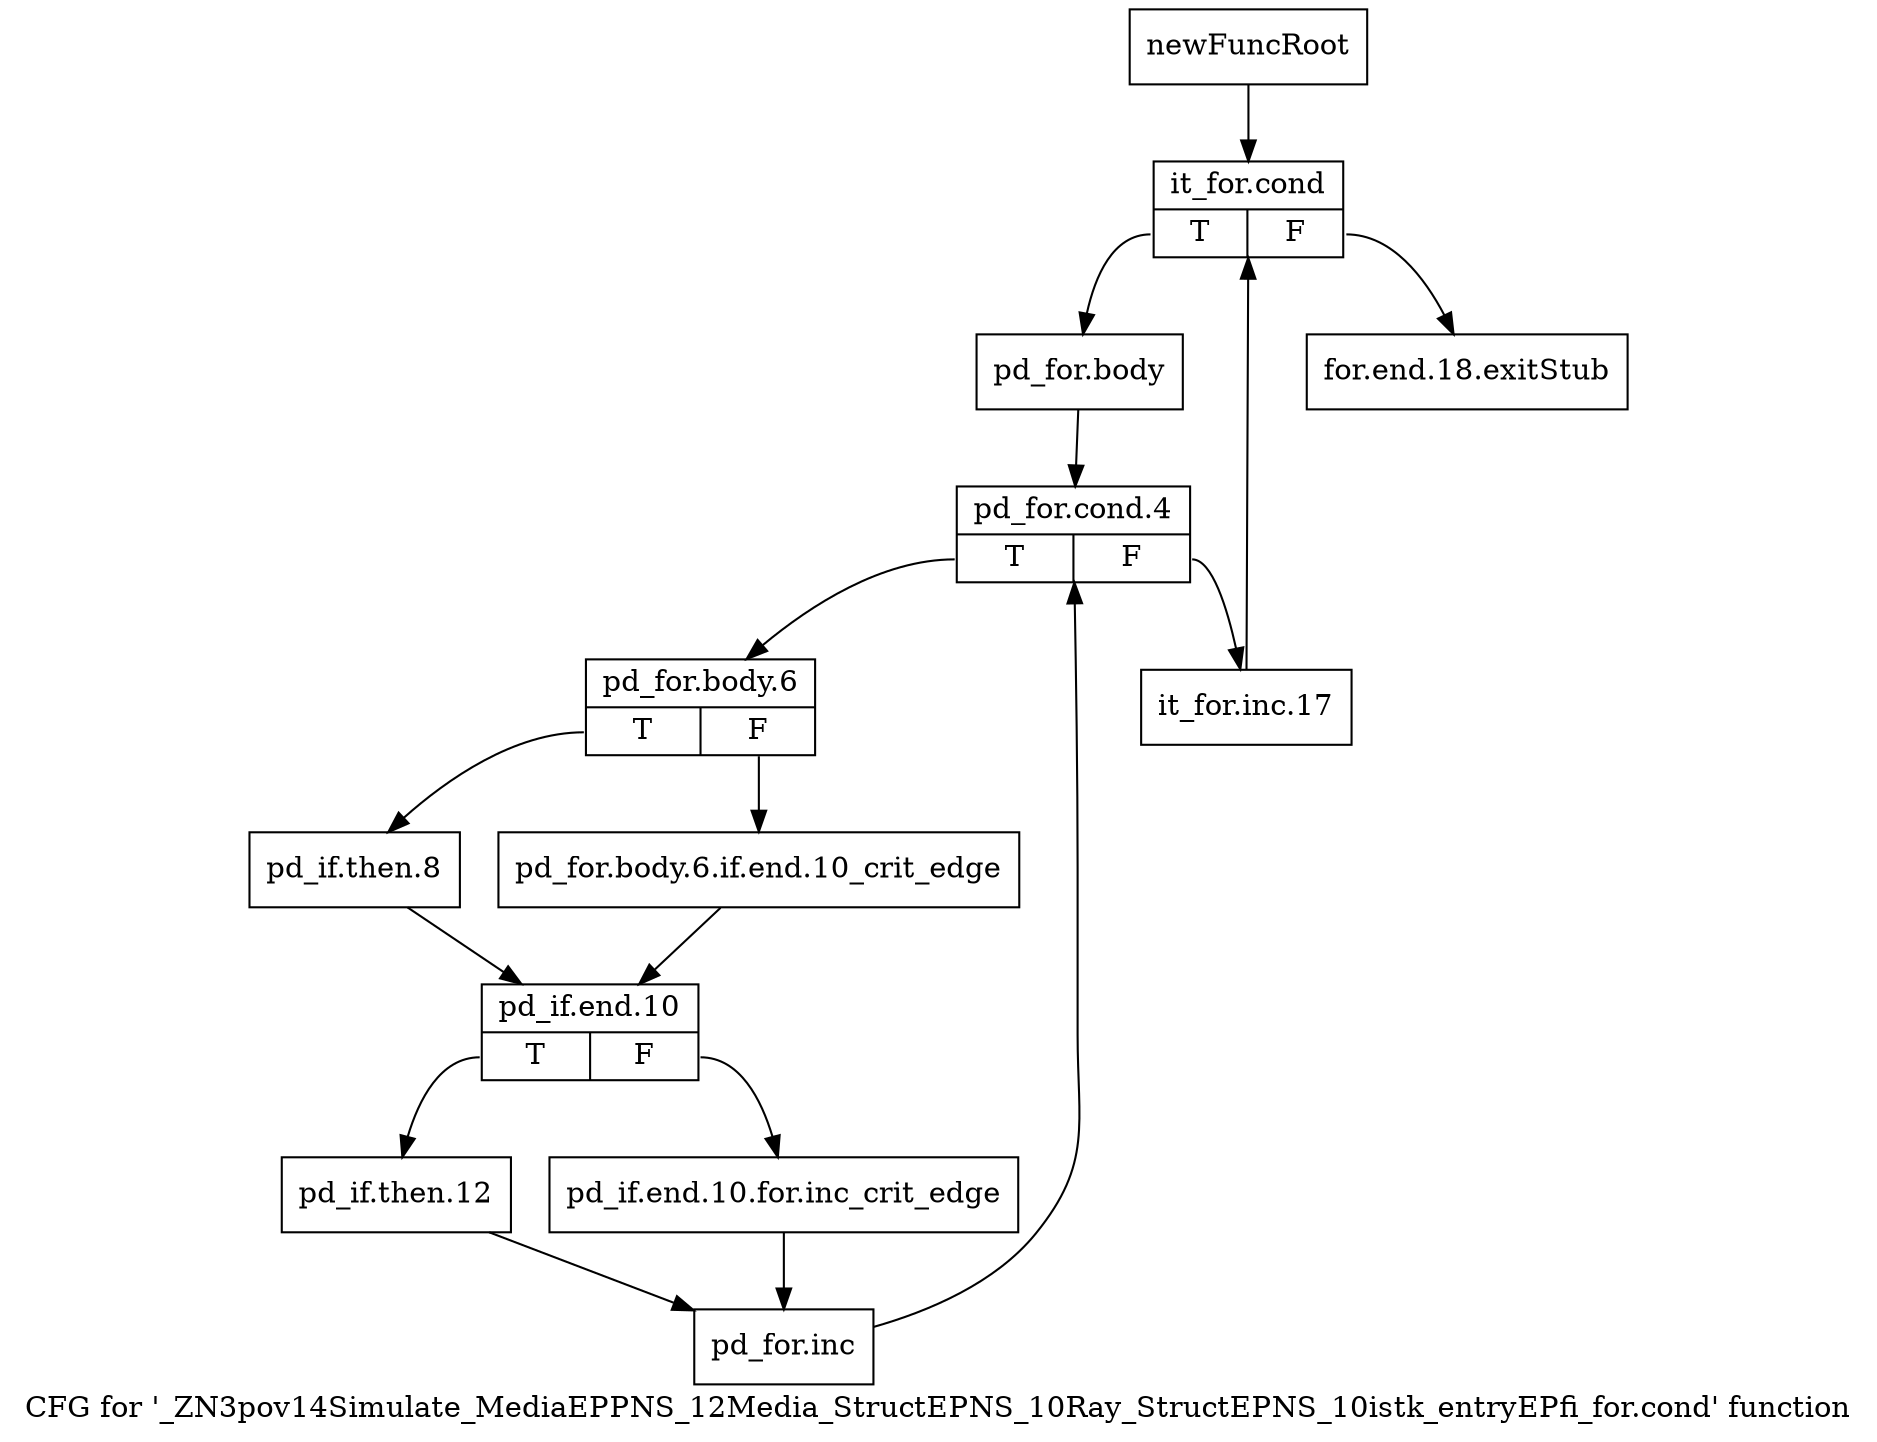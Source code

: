 digraph "CFG for '_ZN3pov14Simulate_MediaEPPNS_12Media_StructEPNS_10Ray_StructEPNS_10istk_entryEPfi_for.cond' function" {
	label="CFG for '_ZN3pov14Simulate_MediaEPPNS_12Media_StructEPNS_10Ray_StructEPNS_10istk_entryEPfi_for.cond' function";

	Node0x266e380 [shape=record,label="{newFuncRoot}"];
	Node0x266e380 -> Node0x266e420;
	Node0x266e3d0 [shape=record,label="{for.end.18.exitStub}"];
	Node0x266e420 [shape=record,label="{it_for.cond|{<s0>T|<s1>F}}"];
	Node0x266e420:s0 -> Node0x266e470;
	Node0x266e420:s1 -> Node0x266e3d0;
	Node0x266e470 [shape=record,label="{pd_for.body}"];
	Node0x266e470 -> Node0x266e4c0;
	Node0x266e4c0 [shape=record,label="{pd_for.cond.4|{<s0>T|<s1>F}}"];
	Node0x266e4c0:s0 -> Node0x266e560;
	Node0x266e4c0:s1 -> Node0x266e510;
	Node0x266e510 [shape=record,label="{it_for.inc.17}"];
	Node0x266e510 -> Node0x266e420;
	Node0x266e560 [shape=record,label="{pd_for.body.6|{<s0>T|<s1>F}}"];
	Node0x266e560:s0 -> Node0x266e600;
	Node0x266e560:s1 -> Node0x266e5b0;
	Node0x266e5b0 [shape=record,label="{pd_for.body.6.if.end.10_crit_edge}"];
	Node0x266e5b0 -> Node0x266e650;
	Node0x266e600 [shape=record,label="{pd_if.then.8}"];
	Node0x266e600 -> Node0x266e650;
	Node0x266e650 [shape=record,label="{pd_if.end.10|{<s0>T|<s1>F}}"];
	Node0x266e650:s0 -> Node0x266e6f0;
	Node0x266e650:s1 -> Node0x266e6a0;
	Node0x266e6a0 [shape=record,label="{pd_if.end.10.for.inc_crit_edge}"];
	Node0x266e6a0 -> Node0x266e740;
	Node0x266e6f0 [shape=record,label="{pd_if.then.12}"];
	Node0x266e6f0 -> Node0x266e740;
	Node0x266e740 [shape=record,label="{pd_for.inc}"];
	Node0x266e740 -> Node0x266e4c0;
}
